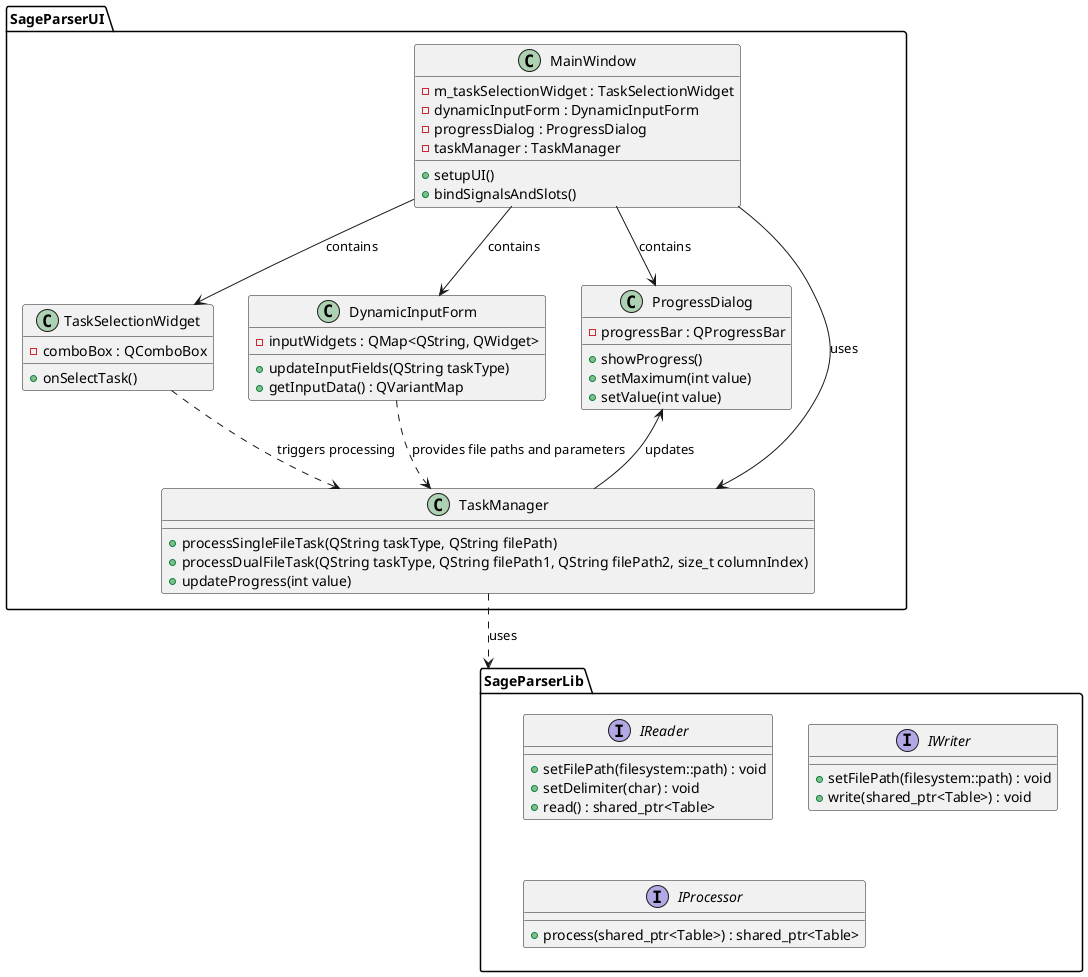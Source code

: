 @startuml

package SageParserUI {

    class MainWindow {
        - m_taskSelectionWidget : TaskSelectionWidget
        - dynamicInputForm : DynamicInputForm
        - progressDialog : ProgressDialog
        - taskManager : TaskManager
        + setupUI()
        + bindSignalsAndSlots()
    }

    class TaskSelectionWidget {
        - comboBox : QComboBox
        + onSelectTask()
    }

    class DynamicInputForm {
        - inputWidgets : QMap<QString, QWidget>
        + updateInputFields(QString taskType)
        + getInputData() : QVariantMap
    }

    class ProgressDialog {
        - progressBar : QProgressBar
        + showProgress()
        + setMaximum(int value)
        + setValue(int value)
    }

    class TaskManager {
        + processSingleFileTask(QString taskType, QString filePath)
        + processDualFileTask(QString taskType, QString filePath1, QString filePath2, size_t columnIndex)
        + updateProgress(int value)
    }
}

package SageParserLib {

    interface IReader {
        + setFilePath(filesystem::path) : void
        + setDelimiter(char) : void
        + read() : shared_ptr<Table>
    }

    interface IWriter {
        + setFilePath(filesystem::path) : void
        + write(shared_ptr<Table>) : void
    }

    interface IProcessor {
        + process(shared_ptr<Table>) : shared_ptr<Table>
    }

}

MainWindow --> TaskSelectionWidget : contains
MainWindow --> DynamicInputForm : contains
MainWindow --> ProgressDialog : contains
MainWindow --> TaskManager : uses

TaskSelectionWidget ..> TaskManager : triggers processing
DynamicInputForm ..> TaskManager : provides file paths and parameters
ProgressDialog <-- TaskManager : updates

TaskManager ..> SageParserLib : uses

@enduml
